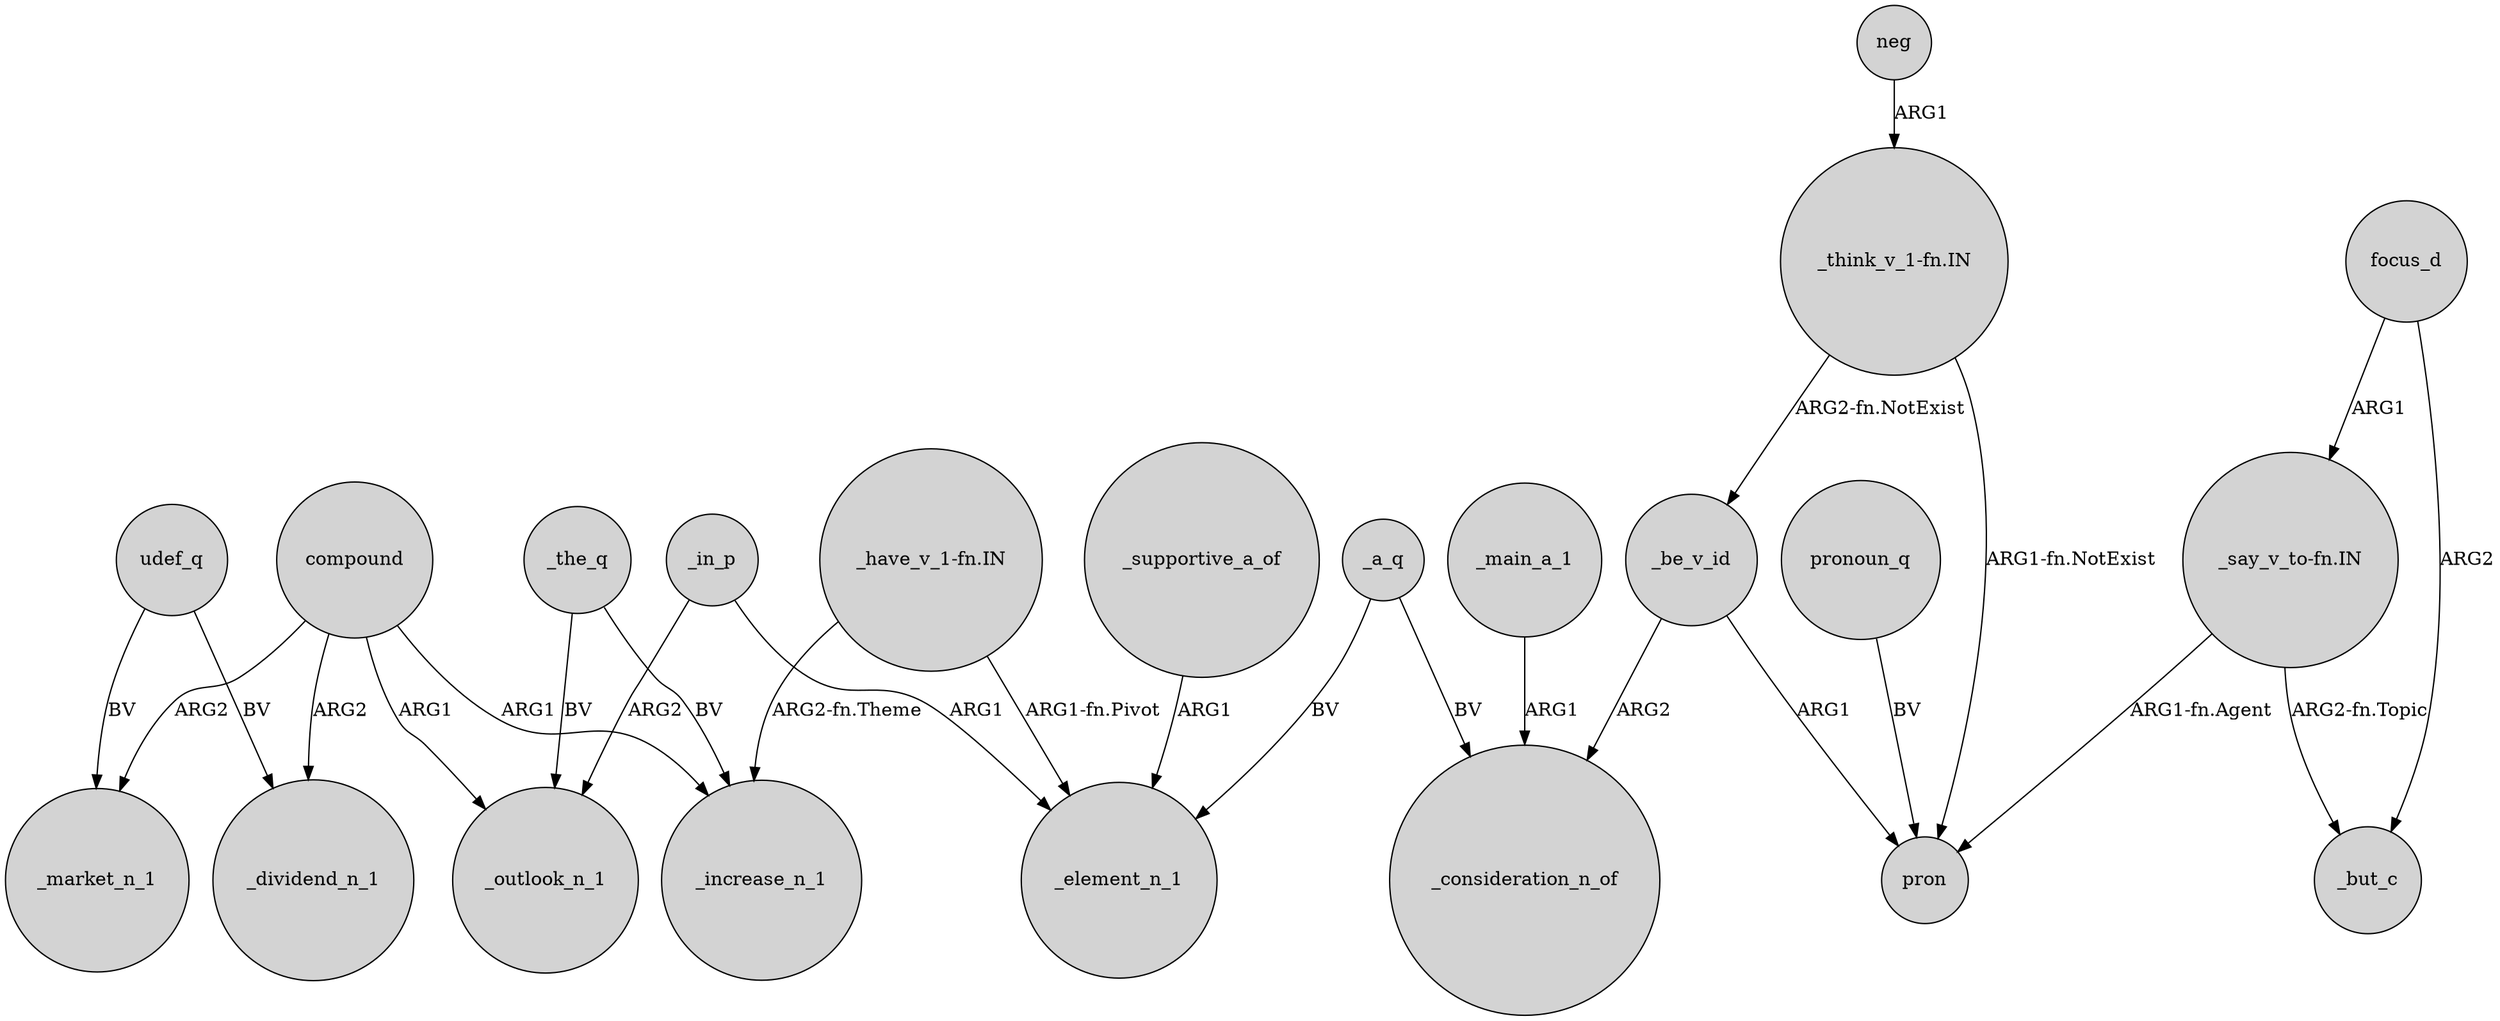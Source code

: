 digraph {
	node [shape=circle style=filled]
	compound -> _market_n_1 [label=ARG2]
	"_have_v_1-fn.IN" -> _increase_n_1 [label="ARG2-fn.Theme"]
	"_think_v_1-fn.IN" -> pron [label="ARG1-fn.NotExist"]
	"_have_v_1-fn.IN" -> _element_n_1 [label="ARG1-fn.Pivot"]
	_the_q -> _increase_n_1 [label=BV]
	compound -> _outlook_n_1 [label=ARG1]
	"_think_v_1-fn.IN" -> _be_v_id [label="ARG2-fn.NotExist"]
	_main_a_1 -> _consideration_n_of [label=ARG1]
	_in_p -> _outlook_n_1 [label=ARG2]
	_the_q -> _outlook_n_1 [label=BV]
	_a_q -> _element_n_1 [label=BV]
	udef_q -> _market_n_1 [label=BV]
	_be_v_id -> pron [label=ARG1]
	focus_d -> _but_c [label=ARG2]
	"_say_v_to-fn.IN" -> _but_c [label="ARG2-fn.Topic"]
	pronoun_q -> pron [label=BV]
	_a_q -> _consideration_n_of [label=BV]
	_supportive_a_of -> _element_n_1 [label=ARG1]
	neg -> "_think_v_1-fn.IN" [label=ARG1]
	_be_v_id -> _consideration_n_of [label=ARG2]
	"_say_v_to-fn.IN" -> pron [label="ARG1-fn.Agent"]
	compound -> _increase_n_1 [label=ARG1]
	compound -> _dividend_n_1 [label=ARG2]
	udef_q -> _dividend_n_1 [label=BV]
	_in_p -> _element_n_1 [label=ARG1]
	focus_d -> "_say_v_to-fn.IN" [label=ARG1]
}
